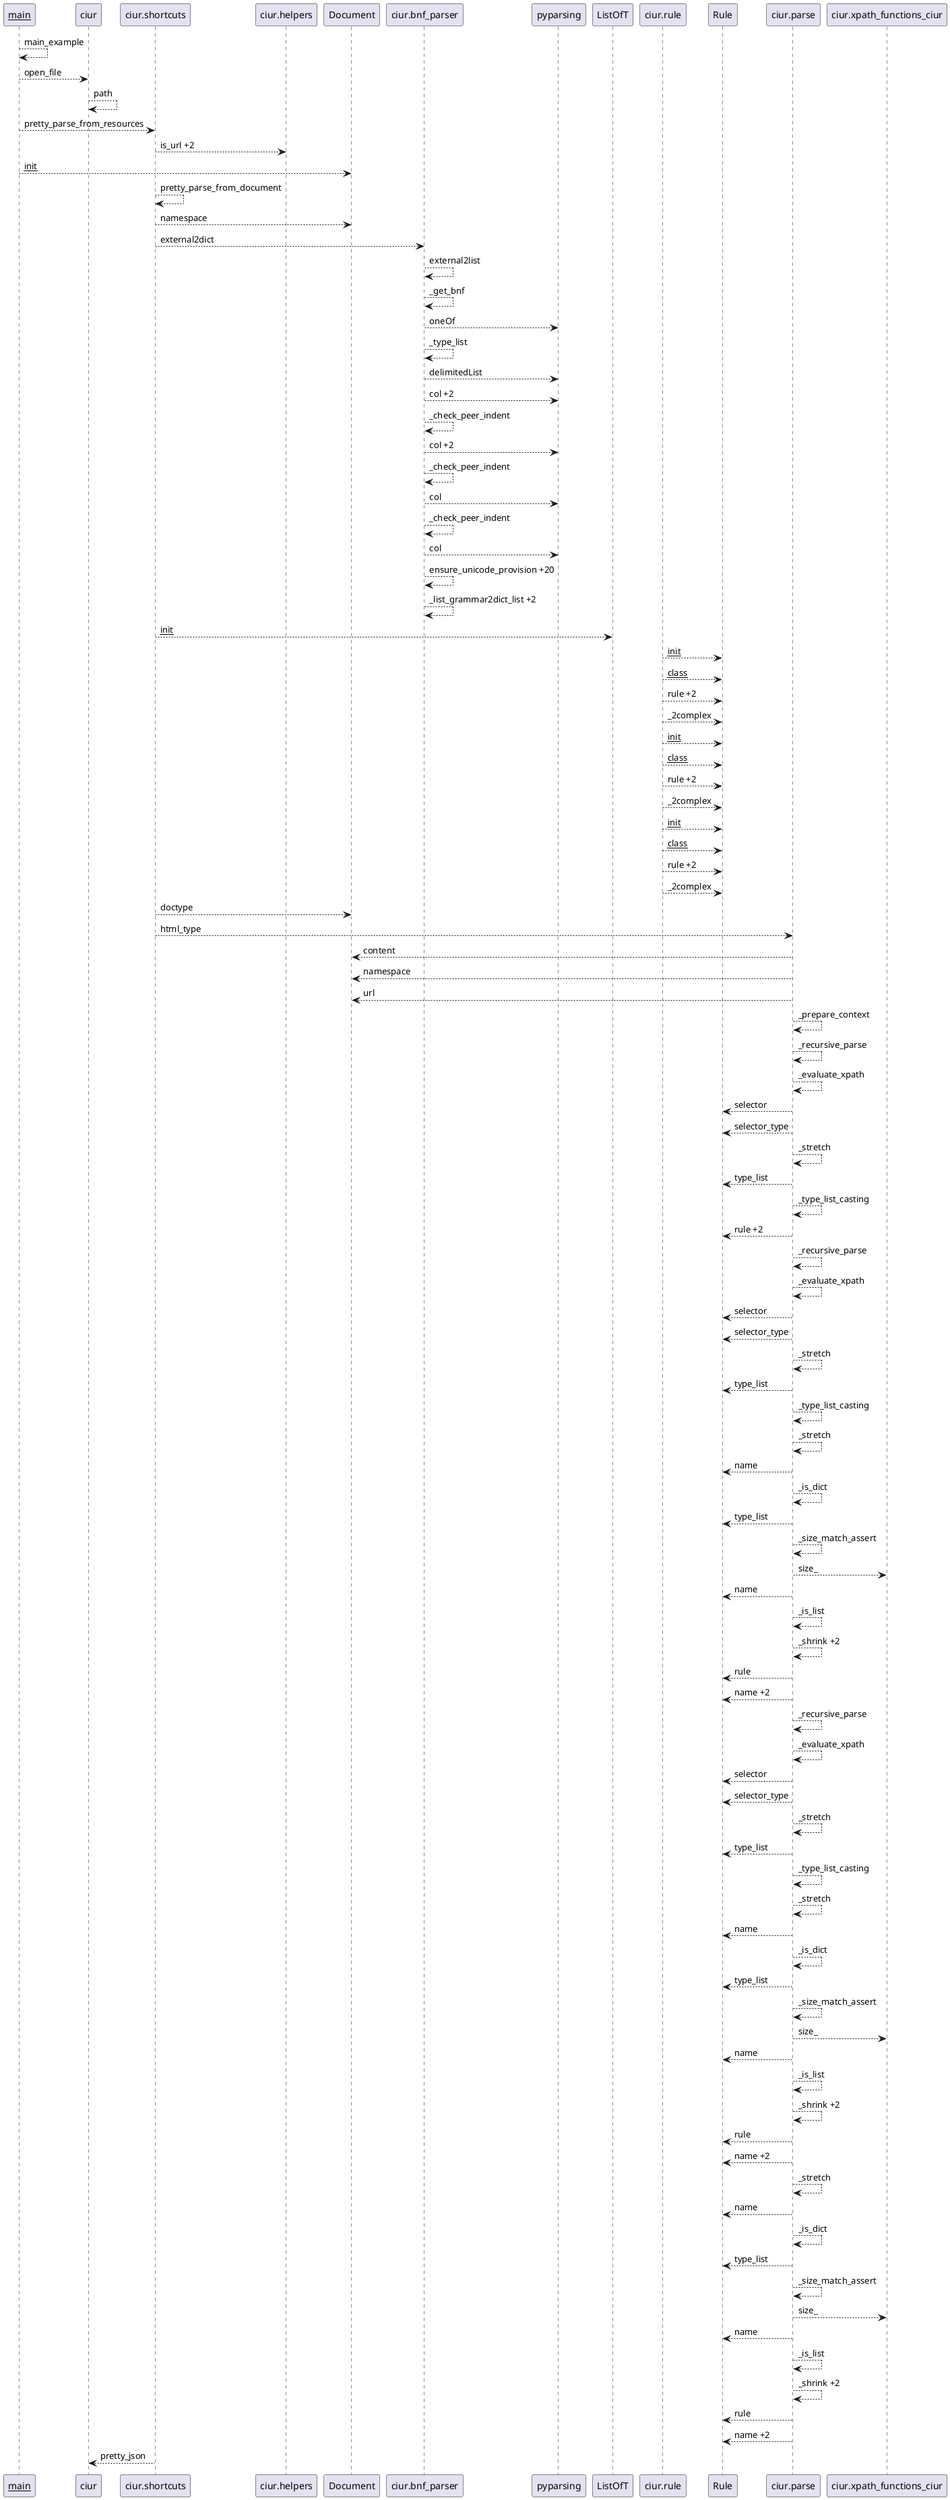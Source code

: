 @startuml
__main__ --> __main__: main_example
__main__ --> ciur: open_file
ciur --> ciur: path
__main__ --> ciur.shortcuts: pretty_parse_from_resources
ciur.shortcuts --> ciur.helpers: is_url +2
__main__ --> Document: __init__
ciur.shortcuts --> ciur.shortcuts: pretty_parse_from_document
ciur.shortcuts --> Document: namespace
ciur.shortcuts --> ciur.bnf_parser: external2dict
ciur.bnf_parser --> ciur.bnf_parser: external2list
ciur.bnf_parser --> ciur.bnf_parser: _get_bnf
ciur.bnf_parser --> pyparsing: oneOf
ciur.bnf_parser --> ciur.bnf_parser: _type_list
ciur.bnf_parser --> pyparsing: delimitedList
ciur.bnf_parser --> pyparsing: col +2
ciur.bnf_parser --> ciur.bnf_parser: _check_peer_indent
ciur.bnf_parser --> pyparsing: col +2
ciur.bnf_parser --> ciur.bnf_parser: _check_peer_indent
ciur.bnf_parser --> pyparsing: col
ciur.bnf_parser --> ciur.bnf_parser: _check_peer_indent
ciur.bnf_parser --> pyparsing: col
ciur.bnf_parser --> ciur.bnf_parser: ensure_unicode_provision +20
ciur.bnf_parser --> ciur.bnf_parser: _list_grammar2dict_list +2
ciur.shortcuts --> ListOfT: __init__
ciur.rule --> Rule: __init__
ciur.rule --> Rule: __class__
ciur.rule --> Rule: rule +2
ciur.rule --> Rule: _2complex
ciur.rule --> Rule: __init__
ciur.rule --> Rule: __class__
ciur.rule --> Rule: rule +2
ciur.rule --> Rule: _2complex
ciur.rule --> Rule: __init__
ciur.rule --> Rule: __class__
ciur.rule --> Rule: rule +2
ciur.rule --> Rule: _2complex
ciur.shortcuts --> Document: doctype
ciur.shortcuts --> ciur.parse: html_type
ciur.parse --> Document: content
ciur.parse --> Document: namespace
ciur.parse --> Document: url
ciur.parse --> ciur.parse: _prepare_context
ciur.parse --> ciur.parse: _recursive_parse
ciur.parse --> ciur.parse: _evaluate_xpath
ciur.parse --> Rule: selector
ciur.parse --> Rule: selector_type
ciur.parse --> ciur.parse: _stretch
ciur.parse --> Rule: type_list
ciur.parse --> ciur.parse: _type_list_casting
ciur.parse --> Rule: rule +2
ciur.parse --> ciur.parse: _recursive_parse
ciur.parse --> ciur.parse: _evaluate_xpath
ciur.parse --> Rule: selector
ciur.parse --> Rule: selector_type
ciur.parse --> ciur.parse: _stretch
ciur.parse --> Rule: type_list
ciur.parse --> ciur.parse: _type_list_casting
ciur.parse --> ciur.parse: _stretch
ciur.parse --> Rule: name
ciur.parse --> ciur.parse: _is_dict
ciur.parse --> Rule: type_list
ciur.parse --> ciur.parse: _size_match_assert
ciur.parse --> ciur.xpath_functions_ciur: size_
ciur.parse --> Rule: name
ciur.parse --> ciur.parse: _is_list
ciur.parse --> ciur.parse: _shrink +2
ciur.parse --> Rule: rule
ciur.parse --> Rule: name +2
ciur.parse --> ciur.parse: _recursive_parse
ciur.parse --> ciur.parse: _evaluate_xpath
ciur.parse --> Rule: selector
ciur.parse --> Rule: selector_type
ciur.parse --> ciur.parse: _stretch
ciur.parse --> Rule: type_list
ciur.parse --> ciur.parse: _type_list_casting
ciur.parse --> ciur.parse: _stretch
ciur.parse --> Rule: name
ciur.parse --> ciur.parse: _is_dict
ciur.parse --> Rule: type_list
ciur.parse --> ciur.parse: _size_match_assert
ciur.parse --> ciur.xpath_functions_ciur: size_
ciur.parse --> Rule: name
ciur.parse --> ciur.parse: _is_list
ciur.parse --> ciur.parse: _shrink +2
ciur.parse --> Rule: rule
ciur.parse --> Rule: name +2
ciur.parse --> ciur.parse: _stretch
ciur.parse --> Rule: name
ciur.parse --> ciur.parse: _is_dict
ciur.parse --> Rule: type_list
ciur.parse --> ciur.parse: _size_match_assert
ciur.parse --> ciur.xpath_functions_ciur: size_
ciur.parse --> Rule: name
ciur.parse --> ciur.parse: _is_list
ciur.parse --> ciur.parse: _shrink +2
ciur.parse --> Rule: rule
ciur.parse --> Rule: name +2
ciur.shortcuts --> ciur: pretty_json
@enduml
